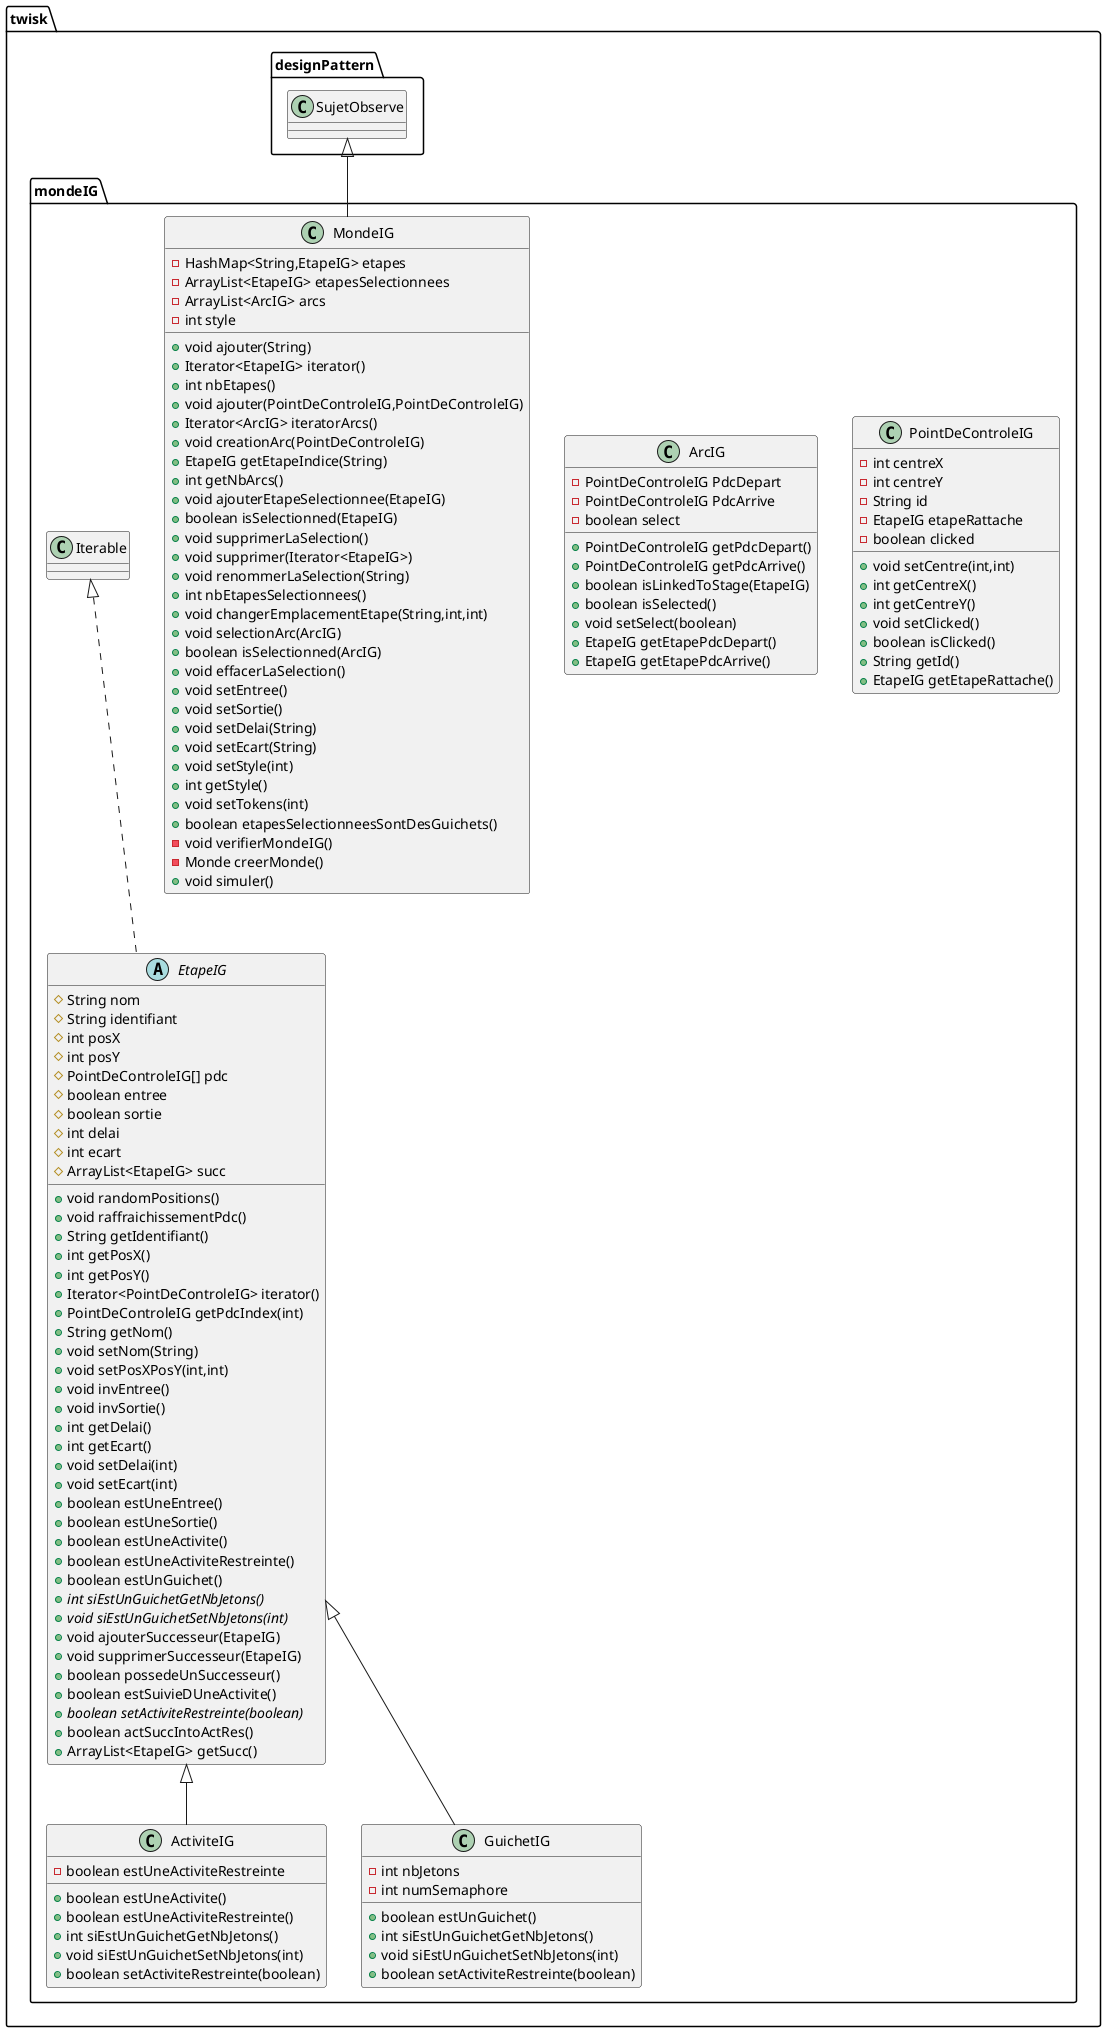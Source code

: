@startuml
class twisk.mondeIG.PointDeControleIG {
- int centreX
- int centreY
- String id
- EtapeIG etapeRattache
- boolean clicked
+ void setCentre(int,int)
+ int getCentreX()
+ int getCentreY()
+ void setClicked()
+ boolean isClicked()
+ String getId()
+ EtapeIG getEtapeRattache()
}
abstract class twisk.mondeIG.EtapeIG {
# String nom
# String identifiant
# int posX
# int posY
# PointDeControleIG[] pdc
# boolean entree
# boolean sortie
# int delai
# int ecart
# ArrayList<EtapeIG> succ
+ void randomPositions()
+ void raffraichissementPdc()
+ String getIdentifiant()
+ int getPosX()
+ int getPosY()
+ Iterator<PointDeControleIG> iterator()
+ PointDeControleIG getPdcIndex(int)
+ String getNom()
+ void setNom(String)
+ void setPosXPosY(int,int)
+ void invEntree()
+ void invSortie()
+ int getDelai()
+ int getEcart()
+ void setDelai(int)
+ void setEcart(int)
+ boolean estUneEntree()
+ boolean estUneSortie()
+ boolean estUneActivite()
+ boolean estUneActiviteRestreinte()
+ boolean estUnGuichet()
+ {abstract}int siEstUnGuichetGetNbJetons()
+ {abstract}void siEstUnGuichetSetNbJetons(int)
+ void ajouterSuccesseur(EtapeIG)
+ void supprimerSuccesseur(EtapeIG)
+ boolean possedeUnSuccesseur()
+ boolean estSuivieDUneActivite()
+ {abstract}boolean setActiviteRestreinte(boolean)
+ boolean actSuccIntoActRes()
+ ArrayList<EtapeIG> getSucc()
}
class twisk.mondeIG.ArcIG {
- PointDeControleIG PdcDepart
- PointDeControleIG PdcArrive
- boolean select
+ PointDeControleIG getPdcDepart()
+ PointDeControleIG getPdcArrive()
+ boolean isLinkedToStage(EtapeIG)
+ boolean isSelected()
+ void setSelect(boolean)
+ EtapeIG getEtapePdcDepart()
+ EtapeIG getEtapePdcArrive()
}
class twisk.mondeIG.MondeIG {
- HashMap<String,EtapeIG> etapes
- ArrayList<EtapeIG> etapesSelectionnees
- ArrayList<ArcIG> arcs
- int style
+ void ajouter(String)
+ Iterator<EtapeIG> iterator()
+ int nbEtapes()
+ void ajouter(PointDeControleIG,PointDeControleIG)
+ Iterator<ArcIG> iteratorArcs()
+ void creationArc(PointDeControleIG)
+ EtapeIG getEtapeIndice(String)
+ int getNbArcs()
+ void ajouterEtapeSelectionnee(EtapeIG)
+ boolean isSelectionned(EtapeIG)
+ void supprimerLaSelection()
+ void supprimer(Iterator<EtapeIG>)
+ void renommerLaSelection(String)
+ int nbEtapesSelectionnees()
+ void changerEmplacementEtape(String,int,int)
+ void selectionArc(ArcIG)
+ boolean isSelectionned(ArcIG)
+ void effacerLaSelection()
+ void setEntree()
+ void setSortie()
+ void setDelai(String)
+ void setEcart(String)
+ void setStyle(int)
+ int getStyle()
+ void setTokens(int)
+ boolean etapesSelectionneesSontDesGuichets()
- void verifierMondeIG()
- Monde creerMonde()
+ void simuler()
}
class twisk.mondeIG.ActiviteIG {
- boolean estUneActiviteRestreinte
+ boolean estUneActivite()
+ boolean estUneActiviteRestreinte()
+ int siEstUnGuichetGetNbJetons()
+ void siEstUnGuichetSetNbJetons(int)
+ boolean setActiviteRestreinte(boolean)
}
class twisk.mondeIG.GuichetIG {
- int nbJetons
- int numSemaphore
+ boolean estUnGuichet()
+ int siEstUnGuichetGetNbJetons()
+ void siEstUnGuichetSetNbJetons(int)
+ boolean setActiviteRestreinte(boolean)
}


twisk.mondeIG.Iterable <|.. twisk.mondeIG.EtapeIG
twisk.designPattern.SujetObserve <|-- twisk.mondeIG.MondeIG
twisk.mondeIG.EtapeIG <|-- twisk.mondeIG.ActiviteIG
twisk.mondeIG.EtapeIG <|-- twisk.mondeIG.GuichetIG
@enduml